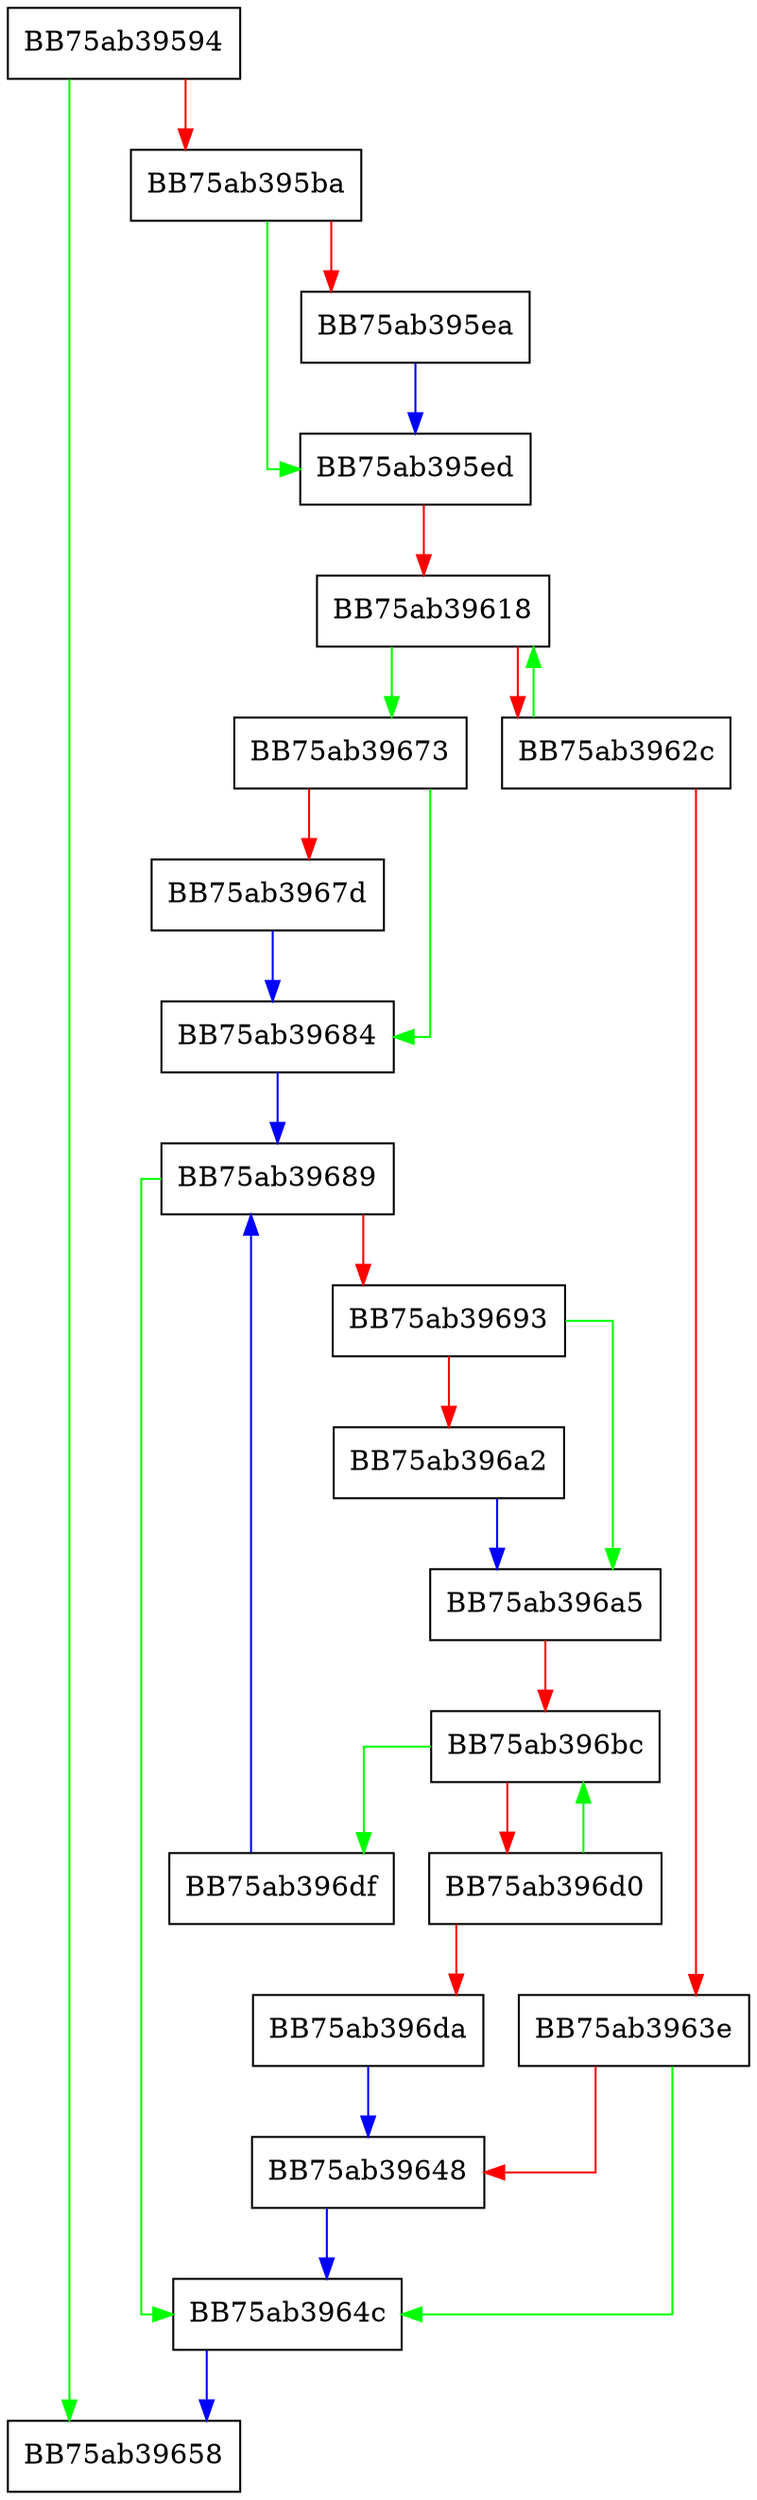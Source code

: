 digraph _Unchecked_erase {
  node [shape="box"];
  graph [splines=ortho];
  BB75ab39594 -> BB75ab39658 [color="green"];
  BB75ab39594 -> BB75ab395ba [color="red"];
  BB75ab395ba -> BB75ab395ed [color="green"];
  BB75ab395ba -> BB75ab395ea [color="red"];
  BB75ab395ea -> BB75ab395ed [color="blue"];
  BB75ab395ed -> BB75ab39618 [color="red"];
  BB75ab39618 -> BB75ab39673 [color="green"];
  BB75ab39618 -> BB75ab3962c [color="red"];
  BB75ab3962c -> BB75ab39618 [color="green"];
  BB75ab3962c -> BB75ab3963e [color="red"];
  BB75ab3963e -> BB75ab3964c [color="green"];
  BB75ab3963e -> BB75ab39648 [color="red"];
  BB75ab39648 -> BB75ab3964c [color="blue"];
  BB75ab3964c -> BB75ab39658 [color="blue"];
  BB75ab39673 -> BB75ab39684 [color="green"];
  BB75ab39673 -> BB75ab3967d [color="red"];
  BB75ab3967d -> BB75ab39684 [color="blue"];
  BB75ab39684 -> BB75ab39689 [color="blue"];
  BB75ab39689 -> BB75ab3964c [color="green"];
  BB75ab39689 -> BB75ab39693 [color="red"];
  BB75ab39693 -> BB75ab396a5 [color="green"];
  BB75ab39693 -> BB75ab396a2 [color="red"];
  BB75ab396a2 -> BB75ab396a5 [color="blue"];
  BB75ab396a5 -> BB75ab396bc [color="red"];
  BB75ab396bc -> BB75ab396df [color="green"];
  BB75ab396bc -> BB75ab396d0 [color="red"];
  BB75ab396d0 -> BB75ab396bc [color="green"];
  BB75ab396d0 -> BB75ab396da [color="red"];
  BB75ab396da -> BB75ab39648 [color="blue"];
  BB75ab396df -> BB75ab39689 [color="blue"];
}